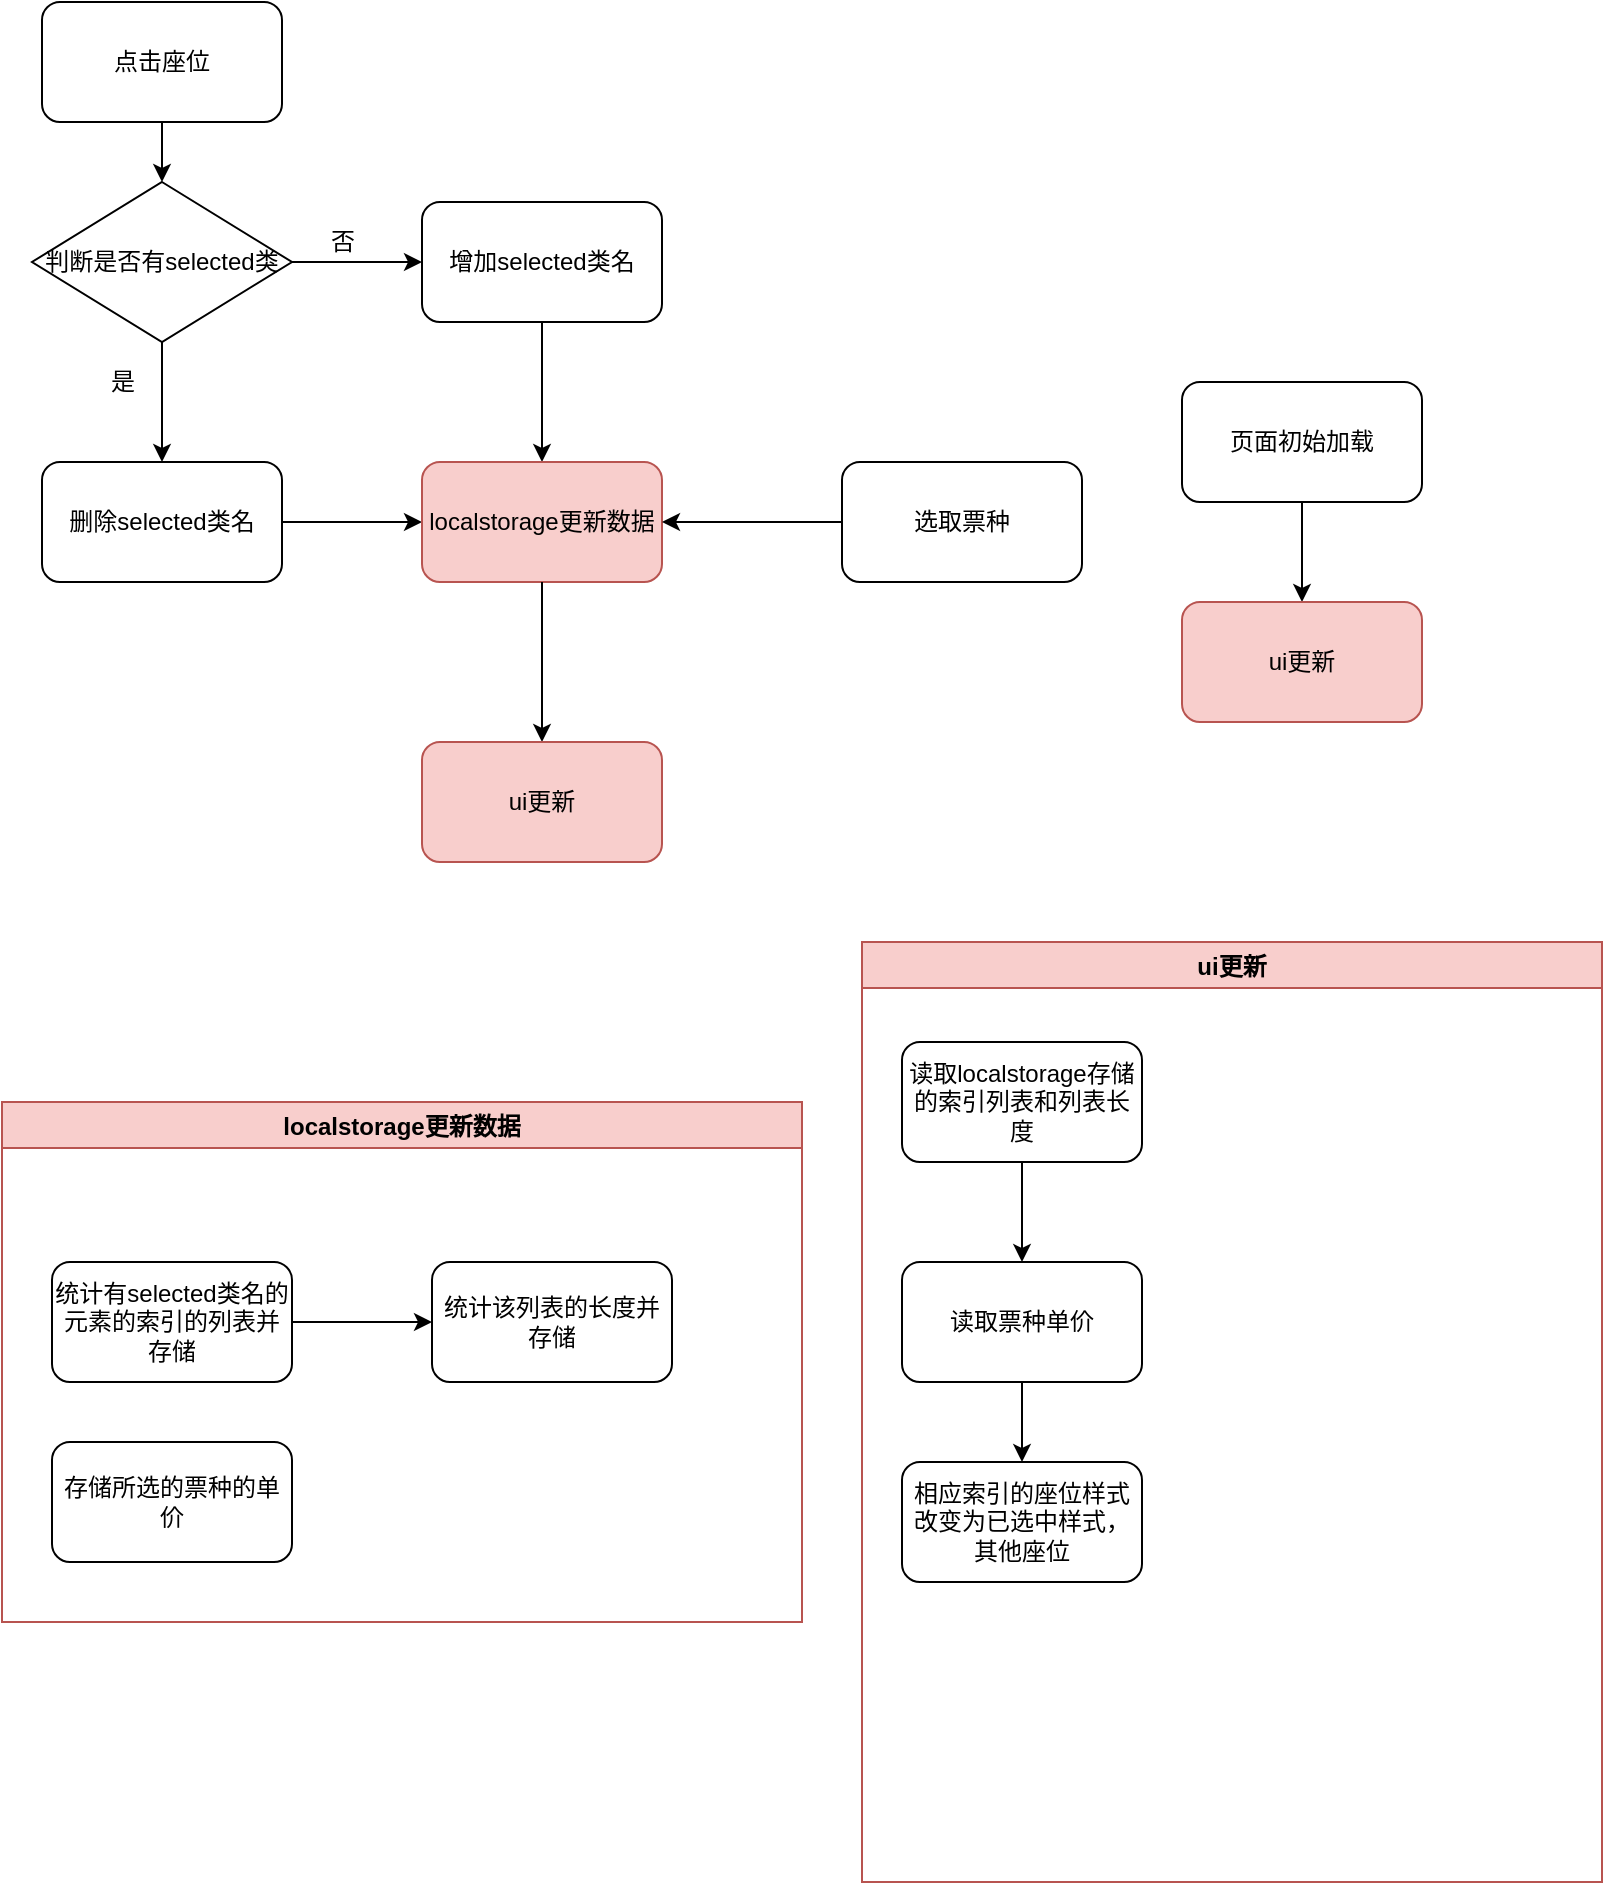 <mxfile version="16.5.1" type="device"><diagram id="xERMhpMW4LJAD-d9IF7g" name="第 1 页"><mxGraphModel dx="1502" dy="875" grid="1" gridSize="10" guides="1" tooltips="1" connect="1" arrows="1" fold="1" page="1" pageScale="1" pageWidth="400" pageHeight="400" math="0" shadow="0"><root><mxCell id="0"/><mxCell id="1" parent="0"/><mxCell id="-ns513WkVZlaGd7L1QSA-13" style="edgeStyle=orthogonalEdgeStyle;rounded=0;orthogonalLoop=1;jettySize=auto;html=1;exitX=0.5;exitY=1;exitDx=0;exitDy=0;" edge="1" parent="1" source="-ns513WkVZlaGd7L1QSA-1" target="-ns513WkVZlaGd7L1QSA-4"><mxGeometry relative="1" as="geometry"/></mxCell><mxCell id="-ns513WkVZlaGd7L1QSA-1" value="点击座位" style="rounded=1;whiteSpace=wrap;html=1;" vertex="1" parent="1"><mxGeometry x="10" y="20" width="120" height="60" as="geometry"/></mxCell><mxCell id="-ns513WkVZlaGd7L1QSA-6" style="edgeStyle=orthogonalEdgeStyle;rounded=0;orthogonalLoop=1;jettySize=auto;html=1;exitX=0.5;exitY=1;exitDx=0;exitDy=0;" edge="1" parent="1" source="-ns513WkVZlaGd7L1QSA-4" target="-ns513WkVZlaGd7L1QSA-5"><mxGeometry relative="1" as="geometry"/></mxCell><mxCell id="-ns513WkVZlaGd7L1QSA-12" style="edgeStyle=orthogonalEdgeStyle;rounded=0;orthogonalLoop=1;jettySize=auto;html=1;exitX=1;exitY=0.5;exitDx=0;exitDy=0;" edge="1" parent="1" source="-ns513WkVZlaGd7L1QSA-4" target="-ns513WkVZlaGd7L1QSA-8"><mxGeometry relative="1" as="geometry"/></mxCell><mxCell id="-ns513WkVZlaGd7L1QSA-4" value="&lt;span&gt;判断是否有selected类&lt;/span&gt;" style="rhombus;whiteSpace=wrap;html=1;" vertex="1" parent="1"><mxGeometry x="5" y="110" width="130" height="80" as="geometry"/></mxCell><mxCell id="-ns513WkVZlaGd7L1QSA-10" style="edgeStyle=orthogonalEdgeStyle;rounded=0;orthogonalLoop=1;jettySize=auto;html=1;exitX=1;exitY=0.5;exitDx=0;exitDy=0;" edge="1" parent="1" source="-ns513WkVZlaGd7L1QSA-5" target="-ns513WkVZlaGd7L1QSA-9"><mxGeometry relative="1" as="geometry"/></mxCell><mxCell id="-ns513WkVZlaGd7L1QSA-5" value="删除selected类名" style="rounded=1;whiteSpace=wrap;html=1;" vertex="1" parent="1"><mxGeometry x="10" y="250" width="120" height="60" as="geometry"/></mxCell><mxCell id="-ns513WkVZlaGd7L1QSA-7" value="是" style="text;html=1;align=center;verticalAlign=middle;resizable=0;points=[];autosize=1;strokeColor=none;fillColor=none;" vertex="1" parent="1"><mxGeometry x="35" y="200" width="30" height="20" as="geometry"/></mxCell><mxCell id="-ns513WkVZlaGd7L1QSA-11" style="edgeStyle=orthogonalEdgeStyle;rounded=0;orthogonalLoop=1;jettySize=auto;html=1;exitX=0.5;exitY=1;exitDx=0;exitDy=0;" edge="1" parent="1" source="-ns513WkVZlaGd7L1QSA-8" target="-ns513WkVZlaGd7L1QSA-9"><mxGeometry relative="1" as="geometry"/></mxCell><mxCell id="-ns513WkVZlaGd7L1QSA-8" value="增加selected类名" style="rounded=1;whiteSpace=wrap;html=1;" vertex="1" parent="1"><mxGeometry x="200" y="120" width="120" height="60" as="geometry"/></mxCell><mxCell id="-ns513WkVZlaGd7L1QSA-9" value="localstorage更新数据" style="rounded=1;whiteSpace=wrap;html=1;fillColor=#f8cecc;strokeColor=#b85450;" vertex="1" parent="1"><mxGeometry x="200" y="250" width="120" height="60" as="geometry"/></mxCell><mxCell id="-ns513WkVZlaGd7L1QSA-14" value="否" style="text;html=1;align=center;verticalAlign=middle;resizable=0;points=[];autosize=1;strokeColor=none;fillColor=none;" vertex="1" parent="1"><mxGeometry x="145" y="130" width="30" height="20" as="geometry"/></mxCell><mxCell id="-ns513WkVZlaGd7L1QSA-27" value="" style="edgeStyle=orthogonalEdgeStyle;rounded=0;orthogonalLoop=1;jettySize=auto;html=1;" edge="1" parent="1" source="-ns513WkVZlaGd7L1QSA-9" target="-ns513WkVZlaGd7L1QSA-26"><mxGeometry relative="1" as="geometry"><mxPoint x="260" y="420" as="sourcePoint"/></mxGeometry></mxCell><mxCell id="-ns513WkVZlaGd7L1QSA-21" style="edgeStyle=orthogonalEdgeStyle;rounded=0;orthogonalLoop=1;jettySize=auto;html=1;entryX=1;entryY=0.5;entryDx=0;entryDy=0;" edge="1" parent="1" source="-ns513WkVZlaGd7L1QSA-17" target="-ns513WkVZlaGd7L1QSA-9"><mxGeometry relative="1" as="geometry"/></mxCell><mxCell id="-ns513WkVZlaGd7L1QSA-17" value="选取票种" style="rounded=1;whiteSpace=wrap;html=1;" vertex="1" parent="1"><mxGeometry x="410" y="250" width="120" height="60" as="geometry"/></mxCell><mxCell id="-ns513WkVZlaGd7L1QSA-22" value="localstorage更新数据" style="swimlane;fillColor=#f8cecc;strokeColor=#b85450;" vertex="1" parent="1"><mxGeometry x="-10" y="570" width="400" height="260" as="geometry"/></mxCell><mxCell id="-ns513WkVZlaGd7L1QSA-34" value="统计有selected类名的元素的索引的列表并存储" style="rounded=1;whiteSpace=wrap;html=1;" vertex="1" parent="-ns513WkVZlaGd7L1QSA-22"><mxGeometry x="25" y="80" width="120" height="60" as="geometry"/></mxCell><mxCell id="-ns513WkVZlaGd7L1QSA-35" value="统计该列表的长度并存储" style="whiteSpace=wrap;html=1;rounded=1;" vertex="1" parent="-ns513WkVZlaGd7L1QSA-22"><mxGeometry x="215" y="80" width="120" height="60" as="geometry"/></mxCell><mxCell id="-ns513WkVZlaGd7L1QSA-36" value="" style="edgeStyle=orthogonalEdgeStyle;rounded=0;orthogonalLoop=1;jettySize=auto;html=1;" edge="1" parent="-ns513WkVZlaGd7L1QSA-22" source="-ns513WkVZlaGd7L1QSA-34" target="-ns513WkVZlaGd7L1QSA-35"><mxGeometry relative="1" as="geometry"/></mxCell><mxCell id="-ns513WkVZlaGd7L1QSA-37" value="存储所选的票种的单价" style="rounded=1;whiteSpace=wrap;html=1;" vertex="1" parent="-ns513WkVZlaGd7L1QSA-22"><mxGeometry x="25" y="170" width="120" height="60" as="geometry"/></mxCell><mxCell id="-ns513WkVZlaGd7L1QSA-23" value="页面初始加载" style="rounded=1;whiteSpace=wrap;html=1;" vertex="1" parent="1"><mxGeometry x="580" y="210" width="120" height="60" as="geometry"/></mxCell><mxCell id="-ns513WkVZlaGd7L1QSA-26" value="ui更新" style="whiteSpace=wrap;html=1;fillColor=#f8cecc;strokeColor=#b85450;rounded=1;" vertex="1" parent="1"><mxGeometry x="200" y="390" width="120" height="60" as="geometry"/></mxCell><mxCell id="-ns513WkVZlaGd7L1QSA-32" style="edgeStyle=orthogonalEdgeStyle;rounded=0;orthogonalLoop=1;jettySize=auto;html=1;" edge="1" parent="1" source="-ns513WkVZlaGd7L1QSA-23" target="-ns513WkVZlaGd7L1QSA-30"><mxGeometry relative="1" as="geometry"><mxPoint x="640" y="390" as="sourcePoint"/></mxGeometry></mxCell><mxCell id="-ns513WkVZlaGd7L1QSA-30" value="ui更新" style="whiteSpace=wrap;html=1;fillColor=#f8cecc;strokeColor=#b85450;rounded=1;" vertex="1" parent="1"><mxGeometry x="580" y="320" width="120" height="60" as="geometry"/></mxCell><mxCell id="-ns513WkVZlaGd7L1QSA-38" value="ui更新" style="swimlane;fillColor=#f8cecc;strokeColor=#b85450;" vertex="1" parent="1"><mxGeometry x="420" y="490" width="370" height="470" as="geometry"/></mxCell><mxCell id="-ns513WkVZlaGd7L1QSA-41" style="edgeStyle=orthogonalEdgeStyle;rounded=0;orthogonalLoop=1;jettySize=auto;html=1;exitX=0.5;exitY=1;exitDx=0;exitDy=0;" edge="1" parent="-ns513WkVZlaGd7L1QSA-38" source="-ns513WkVZlaGd7L1QSA-39" target="-ns513WkVZlaGd7L1QSA-40"><mxGeometry relative="1" as="geometry"/></mxCell><mxCell id="-ns513WkVZlaGd7L1QSA-39" value="读取localstorage存储的索引列表和列表长度" style="rounded=1;whiteSpace=wrap;html=1;" vertex="1" parent="-ns513WkVZlaGd7L1QSA-38"><mxGeometry x="20" y="50" width="120" height="60" as="geometry"/></mxCell><mxCell id="-ns513WkVZlaGd7L1QSA-43" style="edgeStyle=orthogonalEdgeStyle;rounded=0;orthogonalLoop=1;jettySize=auto;html=1;exitX=0.5;exitY=1;exitDx=0;exitDy=0;" edge="1" parent="-ns513WkVZlaGd7L1QSA-38" source="-ns513WkVZlaGd7L1QSA-40" target="-ns513WkVZlaGd7L1QSA-42"><mxGeometry relative="1" as="geometry"/></mxCell><mxCell id="-ns513WkVZlaGd7L1QSA-40" value="读取票种单价" style="rounded=1;whiteSpace=wrap;html=1;" vertex="1" parent="-ns513WkVZlaGd7L1QSA-38"><mxGeometry x="20" y="160" width="120" height="60" as="geometry"/></mxCell><mxCell id="-ns513WkVZlaGd7L1QSA-42" value="相应索引的座位样式改变为已选中样式，其他座位" style="rounded=1;whiteSpace=wrap;html=1;" vertex="1" parent="-ns513WkVZlaGd7L1QSA-38"><mxGeometry x="20" y="260" width="120" height="60" as="geometry"/></mxCell></root></mxGraphModel></diagram></mxfile>